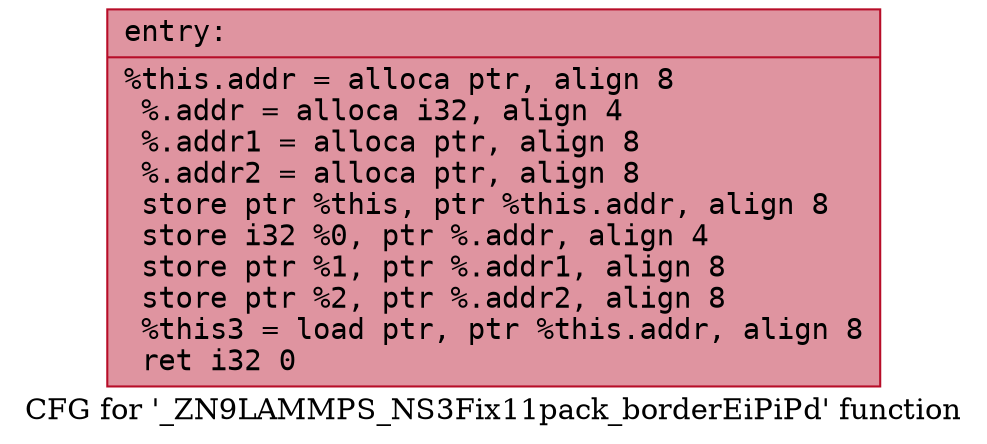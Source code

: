 digraph "CFG for '_ZN9LAMMPS_NS3Fix11pack_borderEiPiPd' function" {
	label="CFG for '_ZN9LAMMPS_NS3Fix11pack_borderEiPiPd' function";

	Node0x560f40d9dc20 [shape=record,color="#b70d28ff", style=filled, fillcolor="#b70d2870" fontname="Courier",label="{entry:\l|  %this.addr = alloca ptr, align 8\l  %.addr = alloca i32, align 4\l  %.addr1 = alloca ptr, align 8\l  %.addr2 = alloca ptr, align 8\l  store ptr %this, ptr %this.addr, align 8\l  store i32 %0, ptr %.addr, align 4\l  store ptr %1, ptr %.addr1, align 8\l  store ptr %2, ptr %.addr2, align 8\l  %this3 = load ptr, ptr %this.addr, align 8\l  ret i32 0\l}"];
}
